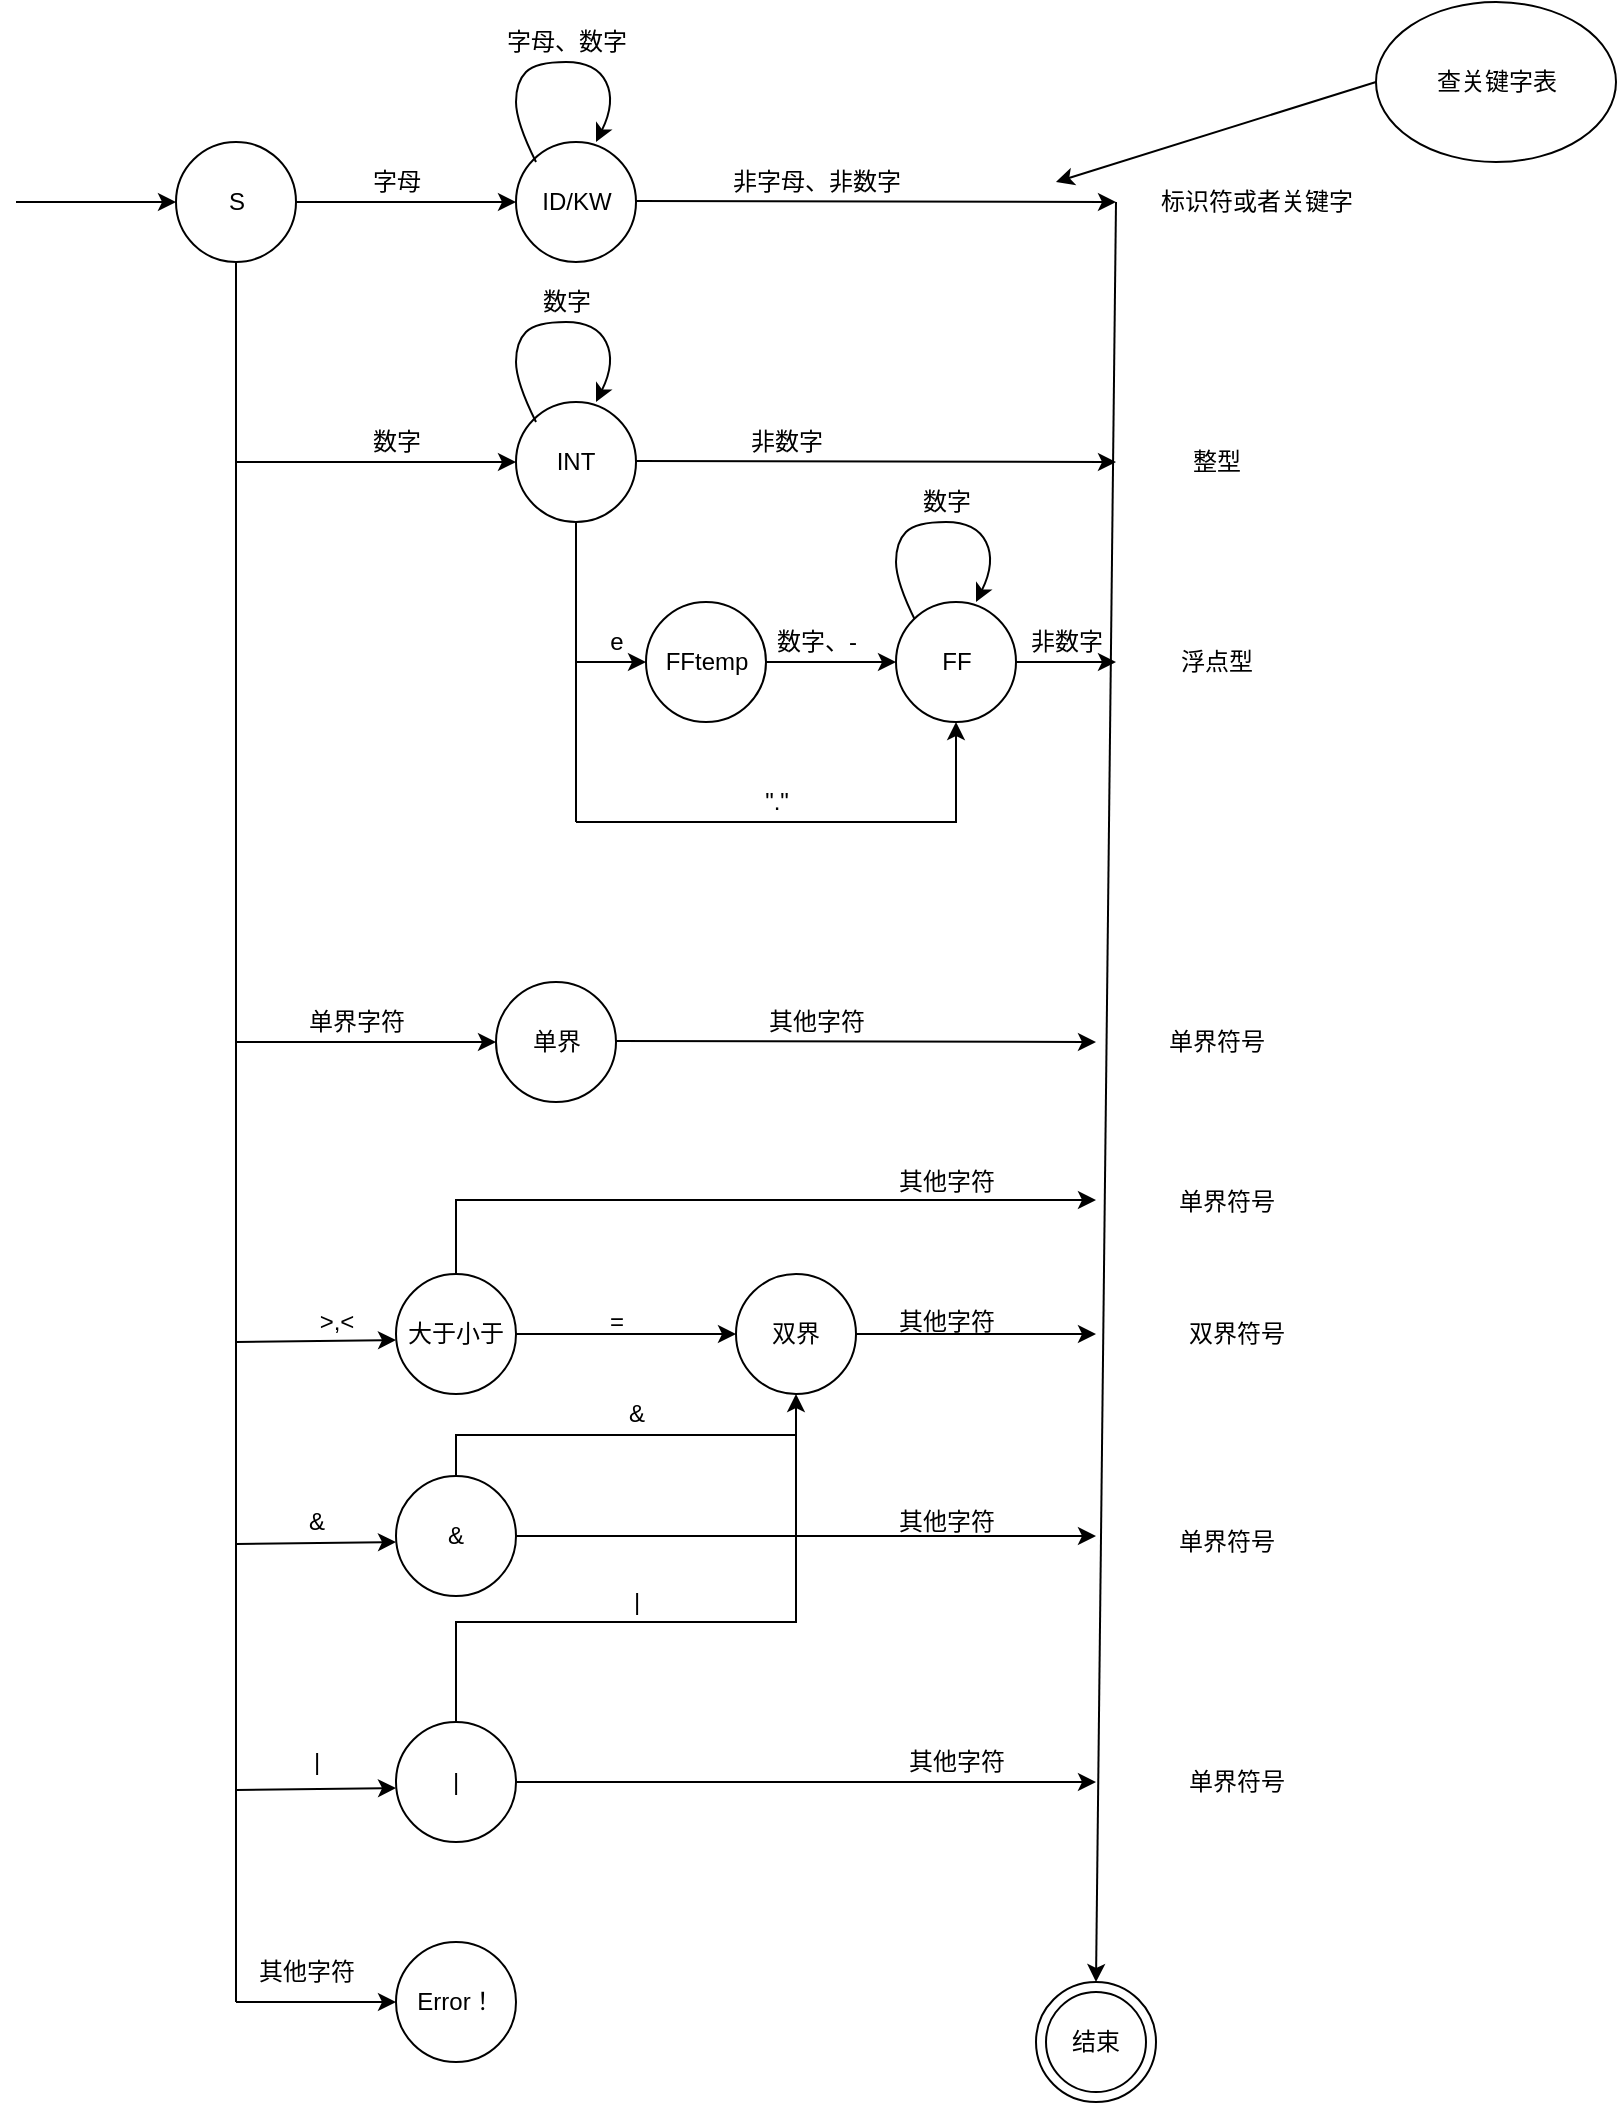 <mxfile version="17.2.4" type="github">
  <diagram id="dC4g89JmHl8n1wER_1kU" name="Page-1">
    <mxGraphModel dx="981" dy="542" grid="1" gridSize="10" guides="1" tooltips="1" connect="1" arrows="1" fold="1" page="1" pageScale="1" pageWidth="1169" pageHeight="1654" math="0" shadow="0">
      <root>
        <mxCell id="0" />
        <mxCell id="1" parent="0" />
        <mxCell id="KV3lKNW2GALLuynHb-iU-1" value="" style="endArrow=classic;html=1;rounded=0;" edge="1" parent="1">
          <mxGeometry width="50" height="50" relative="1" as="geometry">
            <mxPoint x="120" y="440" as="sourcePoint" />
            <mxPoint x="200" y="440" as="targetPoint" />
          </mxGeometry>
        </mxCell>
        <mxCell id="KV3lKNW2GALLuynHb-iU-2" value="" style="ellipse;whiteSpace=wrap;html=1;aspect=fixed;" vertex="1" parent="1">
          <mxGeometry x="200" y="410" width="60" height="60" as="geometry" />
        </mxCell>
        <mxCell id="KV3lKNW2GALLuynHb-iU-3" value="" style="endArrow=classic;html=1;rounded=0;entryX=0;entryY=0.5;entryDx=0;entryDy=0;" edge="1" parent="1" target="KV3lKNW2GALLuynHb-iU-4">
          <mxGeometry width="50" height="50" relative="1" as="geometry">
            <mxPoint x="260" y="440" as="sourcePoint" />
            <mxPoint x="330" y="440" as="targetPoint" />
          </mxGeometry>
        </mxCell>
        <mxCell id="KV3lKNW2GALLuynHb-iU-4" value="" style="ellipse;whiteSpace=wrap;html=1;aspect=fixed;" vertex="1" parent="1">
          <mxGeometry x="370" y="410" width="60" height="60" as="geometry" />
        </mxCell>
        <mxCell id="KV3lKNW2GALLuynHb-iU-5" value="" style="endArrow=classic;html=1;rounded=0;" edge="1" parent="1">
          <mxGeometry width="50" height="50" relative="1" as="geometry">
            <mxPoint x="430" y="439.5" as="sourcePoint" />
            <mxPoint x="670" y="440" as="targetPoint" />
          </mxGeometry>
        </mxCell>
        <mxCell id="KV3lKNW2GALLuynHb-iU-6" value="" style="curved=1;endArrow=classic;html=1;rounded=0;" edge="1" parent="1">
          <mxGeometry width="50" height="50" relative="1" as="geometry">
            <mxPoint x="380" y="420" as="sourcePoint" />
            <mxPoint x="410" y="410" as="targetPoint" />
            <Array as="points">
              <mxPoint x="370" y="400" />
              <mxPoint x="370" y="380" />
              <mxPoint x="380" y="370" />
              <mxPoint x="410" y="370" />
              <mxPoint x="420" y="390" />
            </Array>
          </mxGeometry>
        </mxCell>
        <mxCell id="KV3lKNW2GALLuynHb-iU-7" value="" style="endArrow=none;html=1;rounded=0;" edge="1" parent="1">
          <mxGeometry width="50" height="50" relative="1" as="geometry">
            <mxPoint x="230" y="1340" as="sourcePoint" />
            <mxPoint x="230" y="470" as="targetPoint" />
          </mxGeometry>
        </mxCell>
        <mxCell id="KV3lKNW2GALLuynHb-iU-8" value="" style="endArrow=classic;html=1;rounded=0;" edge="1" parent="1">
          <mxGeometry width="50" height="50" relative="1" as="geometry">
            <mxPoint x="230" y="570" as="sourcePoint" />
            <mxPoint x="370" y="570" as="targetPoint" />
          </mxGeometry>
        </mxCell>
        <mxCell id="KV3lKNW2GALLuynHb-iU-9" value="INT" style="ellipse;whiteSpace=wrap;html=1;aspect=fixed;" vertex="1" parent="1">
          <mxGeometry x="370" y="540" width="60" height="60" as="geometry" />
        </mxCell>
        <mxCell id="KV3lKNW2GALLuynHb-iU-10" value="" style="endArrow=classic;html=1;rounded=0;" edge="1" parent="1">
          <mxGeometry width="50" height="50" relative="1" as="geometry">
            <mxPoint x="430" y="569.5" as="sourcePoint" />
            <mxPoint x="670" y="570" as="targetPoint" />
          </mxGeometry>
        </mxCell>
        <mxCell id="KV3lKNW2GALLuynHb-iU-11" value="" style="curved=1;endArrow=classic;html=1;rounded=0;" edge="1" parent="1">
          <mxGeometry width="50" height="50" relative="1" as="geometry">
            <mxPoint x="380" y="550" as="sourcePoint" />
            <mxPoint x="410" y="540" as="targetPoint" />
            <Array as="points">
              <mxPoint x="370" y="530" />
              <mxPoint x="370" y="510" />
              <mxPoint x="380" y="500" />
              <mxPoint x="410" y="500" />
              <mxPoint x="420" y="520" />
            </Array>
          </mxGeometry>
        </mxCell>
        <mxCell id="KV3lKNW2GALLuynHb-iU-12" value="" style="endArrow=classic;html=1;rounded=0;" edge="1" parent="1">
          <mxGeometry width="50" height="50" relative="1" as="geometry">
            <mxPoint x="230" y="860" as="sourcePoint" />
            <mxPoint x="360" y="860" as="targetPoint" />
          </mxGeometry>
        </mxCell>
        <mxCell id="KV3lKNW2GALLuynHb-iU-13" value="" style="ellipse;whiteSpace=wrap;html=1;aspect=fixed;" vertex="1" parent="1">
          <mxGeometry x="360" y="830" width="60" height="60" as="geometry" />
        </mxCell>
        <mxCell id="KV3lKNW2GALLuynHb-iU-14" value="" style="endArrow=classic;html=1;rounded=0;" edge="1" parent="1">
          <mxGeometry width="50" height="50" relative="1" as="geometry">
            <mxPoint x="420" y="859.5" as="sourcePoint" />
            <mxPoint x="660" y="860" as="targetPoint" />
          </mxGeometry>
        </mxCell>
        <mxCell id="KV3lKNW2GALLuynHb-iU-16" value="" style="endArrow=classic;html=1;rounded=0;" edge="1" parent="1">
          <mxGeometry width="50" height="50" relative="1" as="geometry">
            <mxPoint x="230" y="1010" as="sourcePoint" />
            <mxPoint x="310" y="1009" as="targetPoint" />
          </mxGeometry>
        </mxCell>
        <mxCell id="KV3lKNW2GALLuynHb-iU-25" style="edgeStyle=orthogonalEdgeStyle;rounded=0;orthogonalLoop=1;jettySize=auto;html=1;exitX=1;exitY=0.5;exitDx=0;exitDy=0;entryX=0;entryY=0.5;entryDx=0;entryDy=0;" edge="1" parent="1" source="KV3lKNW2GALLuynHb-iU-17" target="KV3lKNW2GALLuynHb-iU-23">
          <mxGeometry relative="1" as="geometry" />
        </mxCell>
        <mxCell id="KV3lKNW2GALLuynHb-iU-17" value="大于小于" style="ellipse;whiteSpace=wrap;html=1;aspect=fixed;" vertex="1" parent="1">
          <mxGeometry x="310" y="976" width="60" height="60" as="geometry" />
        </mxCell>
        <mxCell id="KV3lKNW2GALLuynHb-iU-26" style="edgeStyle=orthogonalEdgeStyle;rounded=0;orthogonalLoop=1;jettySize=auto;html=1;exitX=1;exitY=0.5;exitDx=0;exitDy=0;" edge="1" parent="1" source="KV3lKNW2GALLuynHb-iU-23">
          <mxGeometry relative="1" as="geometry">
            <mxPoint x="660" y="1006" as="targetPoint" />
          </mxGeometry>
        </mxCell>
        <mxCell id="KV3lKNW2GALLuynHb-iU-23" value="双界" style="ellipse;whiteSpace=wrap;html=1;aspect=fixed;" vertex="1" parent="1">
          <mxGeometry x="480" y="976" width="60" height="60" as="geometry" />
        </mxCell>
        <mxCell id="KV3lKNW2GALLuynHb-iU-28" value="" style="endArrow=classic;html=1;rounded=0;entryX=0.5;entryY=0;entryDx=0;entryDy=0;" edge="1" parent="1" target="KV3lKNW2GALLuynHb-iU-33">
          <mxGeometry width="50" height="50" relative="1" as="geometry">
            <mxPoint x="670" y="440" as="sourcePoint" />
            <mxPoint x="670" y="940" as="targetPoint" />
          </mxGeometry>
        </mxCell>
        <mxCell id="KV3lKNW2GALLuynHb-iU-32" value="" style="endArrow=classic;html=1;rounded=0;" edge="1" parent="1">
          <mxGeometry width="50" height="50" relative="1" as="geometry">
            <mxPoint x="340" y="976" as="sourcePoint" />
            <mxPoint x="660" y="939" as="targetPoint" />
            <Array as="points">
              <mxPoint x="340" y="939" />
              <mxPoint x="480" y="939" />
            </Array>
          </mxGeometry>
        </mxCell>
        <mxCell id="KV3lKNW2GALLuynHb-iU-33" value="" style="ellipse;whiteSpace=wrap;html=1;aspect=fixed;" vertex="1" parent="1">
          <mxGeometry x="630" y="1330" width="60" height="60" as="geometry" />
        </mxCell>
        <mxCell id="KV3lKNW2GALLuynHb-iU-34" value="结束" style="ellipse;whiteSpace=wrap;html=1;aspect=fixed;" vertex="1" parent="1">
          <mxGeometry x="635" y="1335" width="50" height="50" as="geometry" />
        </mxCell>
        <mxCell id="KV3lKNW2GALLuynHb-iU-69" style="edgeStyle=orthogonalEdgeStyle;rounded=0;orthogonalLoop=1;jettySize=auto;html=1;exitX=1;exitY=0.5;exitDx=0;exitDy=0;entryX=0;entryY=0.5;entryDx=0;entryDy=0;" edge="1" parent="1" source="KV3lKNW2GALLuynHb-iU-38" target="KV3lKNW2GALLuynHb-iU-67">
          <mxGeometry relative="1" as="geometry" />
        </mxCell>
        <mxCell id="KV3lKNW2GALLuynHb-iU-38" value="" style="ellipse;whiteSpace=wrap;html=1;aspect=fixed;" vertex="1" parent="1">
          <mxGeometry x="435" y="640" width="60" height="60" as="geometry" />
        </mxCell>
        <mxCell id="KV3lKNW2GALLuynHb-iU-46" value="" style="endArrow=classic;html=1;rounded=0;exitX=0.5;exitY=1;exitDx=0;exitDy=0;entryX=0;entryY=0.5;entryDx=0;entryDy=0;" edge="1" parent="1" source="KV3lKNW2GALLuynHb-iU-9" target="KV3lKNW2GALLuynHb-iU-38">
          <mxGeometry width="50" height="50" relative="1" as="geometry">
            <mxPoint x="630" y="670" as="sourcePoint" />
            <mxPoint x="680" y="620" as="targetPoint" />
            <Array as="points">
              <mxPoint x="400" y="670" />
            </Array>
          </mxGeometry>
        </mxCell>
        <mxCell id="KV3lKNW2GALLuynHb-iU-48" value="" style="curved=1;endArrow=classic;html=1;rounded=0;" edge="1" parent="1">
          <mxGeometry width="50" height="50" relative="1" as="geometry">
            <mxPoint x="570" y="650" as="sourcePoint" />
            <mxPoint x="600" y="640" as="targetPoint" />
            <Array as="points">
              <mxPoint x="560" y="630" />
              <mxPoint x="560" y="610" />
              <mxPoint x="570" y="600" />
              <mxPoint x="600" y="600" />
              <mxPoint x="610" y="620" />
            </Array>
          </mxGeometry>
        </mxCell>
        <mxCell id="KV3lKNW2GALLuynHb-iU-49" value="" style="endArrow=classic;html=1;rounded=0;" edge="1" parent="1" target="KV3lKNW2GALLuynHb-iU-50">
          <mxGeometry width="50" height="50" relative="1" as="geometry">
            <mxPoint x="230" y="1340" as="sourcePoint" />
            <mxPoint x="320" y="1340" as="targetPoint" />
          </mxGeometry>
        </mxCell>
        <mxCell id="KV3lKNW2GALLuynHb-iU-50" value="Error！" style="ellipse;whiteSpace=wrap;html=1;aspect=fixed;" vertex="1" parent="1">
          <mxGeometry x="310" y="1310" width="60" height="60" as="geometry" />
        </mxCell>
        <mxCell id="KV3lKNW2GALLuynHb-iU-51" value="S" style="text;html=1;resizable=0;autosize=1;align=center;verticalAlign=middle;points=[];fillColor=none;strokeColor=none;rounded=0;" vertex="1" parent="1">
          <mxGeometry x="220" y="430" width="20" height="20" as="geometry" />
        </mxCell>
        <mxCell id="KV3lKNW2GALLuynHb-iU-53" value="ID/KW" style="text;html=1;resizable=0;autosize=1;align=center;verticalAlign=middle;points=[];fillColor=none;strokeColor=none;rounded=0;" vertex="1" parent="1">
          <mxGeometry x="375" y="430" width="50" height="20" as="geometry" />
        </mxCell>
        <mxCell id="KV3lKNW2GALLuynHb-iU-54" value="非字母、非数字" style="text;html=1;resizable=0;autosize=1;align=center;verticalAlign=middle;points=[];fillColor=none;strokeColor=none;rounded=0;" vertex="1" parent="1">
          <mxGeometry x="470" y="420" width="100" height="20" as="geometry" />
        </mxCell>
        <mxCell id="KV3lKNW2GALLuynHb-iU-55" value="字母" style="text;html=1;resizable=0;autosize=1;align=center;verticalAlign=middle;points=[];fillColor=none;strokeColor=none;rounded=0;" vertex="1" parent="1">
          <mxGeometry x="290" y="420" width="40" height="20" as="geometry" />
        </mxCell>
        <mxCell id="KV3lKNW2GALLuynHb-iU-56" value="" style="endArrow=classic;html=1;rounded=0;" edge="1" parent="1">
          <mxGeometry width="50" height="50" relative="1" as="geometry">
            <mxPoint x="800" y="380" as="sourcePoint" />
            <mxPoint x="640" y="430" as="targetPoint" />
          </mxGeometry>
        </mxCell>
        <mxCell id="KV3lKNW2GALLuynHb-iU-57" value="" style="ellipse;whiteSpace=wrap;html=1;" vertex="1" parent="1">
          <mxGeometry x="800" y="340" width="120" height="80" as="geometry" />
        </mxCell>
        <mxCell id="KV3lKNW2GALLuynHb-iU-58" value="查关键字表" style="text;html=1;resizable=0;autosize=1;align=center;verticalAlign=middle;points=[];fillColor=none;strokeColor=none;rounded=0;" vertex="1" parent="1">
          <mxGeometry x="820" y="370" width="80" height="20" as="geometry" />
        </mxCell>
        <mxCell id="KV3lKNW2GALLuynHb-iU-59" value="数字" style="text;html=1;resizable=0;autosize=1;align=center;verticalAlign=middle;points=[];fillColor=none;strokeColor=none;rounded=0;" vertex="1" parent="1">
          <mxGeometry x="290" y="550" width="40" height="20" as="geometry" />
        </mxCell>
        <mxCell id="KV3lKNW2GALLuynHb-iU-60" value="数字" style="text;html=1;resizable=0;autosize=1;align=center;verticalAlign=middle;points=[];fillColor=none;strokeColor=none;rounded=0;" vertex="1" parent="1">
          <mxGeometry x="375" y="480" width="40" height="20" as="geometry" />
        </mxCell>
        <mxCell id="KV3lKNW2GALLuynHb-iU-61" value="e" style="text;html=1;resizable=0;autosize=1;align=center;verticalAlign=middle;points=[];fillColor=none;strokeColor=none;rounded=0;" vertex="1" parent="1">
          <mxGeometry x="410" y="650" width="20" height="20" as="geometry" />
        </mxCell>
        <mxCell id="KV3lKNW2GALLuynHb-iU-62" value="非数字" style="text;html=1;resizable=0;autosize=1;align=center;verticalAlign=middle;points=[];fillColor=none;strokeColor=none;rounded=0;" vertex="1" parent="1">
          <mxGeometry x="620" y="650" width="50" height="20" as="geometry" />
        </mxCell>
        <mxCell id="KV3lKNW2GALLuynHb-iU-63" value="非数字" style="text;html=1;resizable=0;autosize=1;align=center;verticalAlign=middle;points=[];fillColor=none;strokeColor=none;rounded=0;" vertex="1" parent="1">
          <mxGeometry x="480" y="550" width="50" height="20" as="geometry" />
        </mxCell>
        <mxCell id="KV3lKNW2GALLuynHb-iU-64" value="字母、数字" style="text;html=1;resizable=0;autosize=1;align=center;verticalAlign=middle;points=[];fillColor=none;strokeColor=none;rounded=0;" vertex="1" parent="1">
          <mxGeometry x="355" y="350" width="80" height="20" as="geometry" />
        </mxCell>
        <mxCell id="KV3lKNW2GALLuynHb-iU-66" value="FFtemp" style="text;html=1;resizable=0;autosize=1;align=center;verticalAlign=middle;points=[];fillColor=none;strokeColor=none;rounded=0;" vertex="1" parent="1">
          <mxGeometry x="435" y="660" width="60" height="20" as="geometry" />
        </mxCell>
        <mxCell id="KV3lKNW2GALLuynHb-iU-67" value="" style="ellipse;whiteSpace=wrap;html=1;aspect=fixed;" vertex="1" parent="1">
          <mxGeometry x="560" y="640" width="60" height="60" as="geometry" />
        </mxCell>
        <mxCell id="KV3lKNW2GALLuynHb-iU-72" value="" style="endArrow=classic;html=1;rounded=0;" edge="1" parent="1">
          <mxGeometry width="50" height="50" relative="1" as="geometry">
            <mxPoint x="620" y="670" as="sourcePoint" />
            <mxPoint x="670" y="670" as="targetPoint" />
          </mxGeometry>
        </mxCell>
        <mxCell id="KV3lKNW2GALLuynHb-iU-74" value="数字、-" style="text;html=1;resizable=0;autosize=1;align=center;verticalAlign=middle;points=[];fillColor=none;strokeColor=none;rounded=0;" vertex="1" parent="1">
          <mxGeometry x="490" y="650" width="60" height="20" as="geometry" />
        </mxCell>
        <mxCell id="KV3lKNW2GALLuynHb-iU-76" value="" style="endArrow=classic;html=1;rounded=0;exitX=0.5;exitY=1;exitDx=0;exitDy=0;entryX=0.5;entryY=1;entryDx=0;entryDy=0;startArrow=none;" edge="1" parent="1" source="KV3lKNW2GALLuynHb-iU-79" target="KV3lKNW2GALLuynHb-iU-67">
          <mxGeometry width="50" height="50" relative="1" as="geometry">
            <mxPoint x="630" y="810" as="sourcePoint" />
            <mxPoint x="680" y="760" as="targetPoint" />
            <Array as="points">
              <mxPoint x="400" y="750" />
              <mxPoint x="590" y="750" />
            </Array>
          </mxGeometry>
        </mxCell>
        <mxCell id="KV3lKNW2GALLuynHb-iU-77" value="FF" style="text;html=1;resizable=0;autosize=1;align=center;verticalAlign=middle;points=[];fillColor=none;strokeColor=none;rounded=0;" vertex="1" parent="1">
          <mxGeometry x="575" y="660" width="30" height="20" as="geometry" />
        </mxCell>
        <mxCell id="KV3lKNW2GALLuynHb-iU-78" value="数字" style="text;html=1;resizable=0;autosize=1;align=center;verticalAlign=middle;points=[];fillColor=none;strokeColor=none;rounded=0;" vertex="1" parent="1">
          <mxGeometry x="565" y="580" width="40" height="20" as="geometry" />
        </mxCell>
        <mxCell id="KV3lKNW2GALLuynHb-iU-79" value="&quot;.&quot;" style="text;html=1;resizable=0;autosize=1;align=center;verticalAlign=middle;points=[];fillColor=none;strokeColor=none;rounded=0;" vertex="1" parent="1">
          <mxGeometry x="485" y="730" width="30" height="20" as="geometry" />
        </mxCell>
        <mxCell id="KV3lKNW2GALLuynHb-iU-80" value="" style="endArrow=none;html=1;rounded=0;exitX=0.5;exitY=1;exitDx=0;exitDy=0;" edge="1" parent="1" source="KV3lKNW2GALLuynHb-iU-9">
          <mxGeometry width="50" height="50" relative="1" as="geometry">
            <mxPoint x="400" y="600" as="sourcePoint" />
            <mxPoint x="400" y="750" as="targetPoint" />
            <Array as="points" />
          </mxGeometry>
        </mxCell>
        <mxCell id="KV3lKNW2GALLuynHb-iU-81" value="单界" style="text;html=1;resizable=0;autosize=1;align=center;verticalAlign=middle;points=[];fillColor=none;strokeColor=none;rounded=0;" vertex="1" parent="1">
          <mxGeometry x="370" y="850" width="40" height="20" as="geometry" />
        </mxCell>
        <mxCell id="KV3lKNW2GALLuynHb-iU-82" value="其他字符" style="text;html=1;resizable=0;autosize=1;align=center;verticalAlign=middle;points=[];fillColor=none;strokeColor=none;rounded=0;" vertex="1" parent="1">
          <mxGeometry x="490" y="840" width="60" height="20" as="geometry" />
        </mxCell>
        <mxCell id="KV3lKNW2GALLuynHb-iU-84" value="单界字符" style="text;html=1;resizable=0;autosize=1;align=center;verticalAlign=middle;points=[];fillColor=none;strokeColor=none;rounded=0;" vertex="1" parent="1">
          <mxGeometry x="260" y="840" width="60" height="20" as="geometry" />
        </mxCell>
        <mxCell id="KV3lKNW2GALLuynHb-iU-97" value="" style="endArrow=classic;html=1;rounded=0;" edge="1" parent="1">
          <mxGeometry width="50" height="50" relative="1" as="geometry">
            <mxPoint x="230" y="1111" as="sourcePoint" />
            <mxPoint x="310" y="1110" as="targetPoint" />
          </mxGeometry>
        </mxCell>
        <mxCell id="KV3lKNW2GALLuynHb-iU-108" style="edgeStyle=orthogonalEdgeStyle;rounded=0;orthogonalLoop=1;jettySize=auto;html=1;exitX=0.5;exitY=0;exitDx=0;exitDy=0;entryX=0.5;entryY=1;entryDx=0;entryDy=0;" edge="1" parent="1" source="KV3lKNW2GALLuynHb-iU-99" target="KV3lKNW2GALLuynHb-iU-23">
          <mxGeometry relative="1" as="geometry" />
        </mxCell>
        <mxCell id="KV3lKNW2GALLuynHb-iU-111" style="edgeStyle=orthogonalEdgeStyle;rounded=0;orthogonalLoop=1;jettySize=auto;html=1;exitX=1;exitY=0.5;exitDx=0;exitDy=0;" edge="1" parent="1" source="KV3lKNW2GALLuynHb-iU-99">
          <mxGeometry relative="1" as="geometry">
            <mxPoint x="660" y="1107" as="targetPoint" />
          </mxGeometry>
        </mxCell>
        <mxCell id="KV3lKNW2GALLuynHb-iU-99" value="&amp;amp;" style="ellipse;whiteSpace=wrap;html=1;aspect=fixed;" vertex="1" parent="1">
          <mxGeometry x="310" y="1077" width="60" height="60" as="geometry" />
        </mxCell>
        <mxCell id="KV3lKNW2GALLuynHb-iU-103" value="" style="endArrow=classic;html=1;rounded=0;" edge="1" parent="1">
          <mxGeometry width="50" height="50" relative="1" as="geometry">
            <mxPoint x="230" y="1234" as="sourcePoint" />
            <mxPoint x="310" y="1233" as="targetPoint" />
          </mxGeometry>
        </mxCell>
        <mxCell id="KV3lKNW2GALLuynHb-iU-112" style="edgeStyle=orthogonalEdgeStyle;rounded=0;orthogonalLoop=1;jettySize=auto;html=1;exitX=1;exitY=0.5;exitDx=0;exitDy=0;" edge="1" parent="1" source="KV3lKNW2GALLuynHb-iU-104">
          <mxGeometry relative="1" as="geometry">
            <mxPoint x="660" y="1230" as="targetPoint" />
          </mxGeometry>
        </mxCell>
        <mxCell id="KV3lKNW2GALLuynHb-iU-104" value="|" style="ellipse;whiteSpace=wrap;html=1;aspect=fixed;" vertex="1" parent="1">
          <mxGeometry x="310" y="1200" width="60" height="60" as="geometry" />
        </mxCell>
        <mxCell id="KV3lKNW2GALLuynHb-iU-110" value="" style="endArrow=none;html=1;rounded=0;exitX=0.5;exitY=0;exitDx=0;exitDy=0;" edge="1" parent="1" source="KV3lKNW2GALLuynHb-iU-104">
          <mxGeometry width="50" height="50" relative="1" as="geometry">
            <mxPoint x="460" y="1100" as="sourcePoint" />
            <mxPoint x="510" y="1050" as="targetPoint" />
            <Array as="points">
              <mxPoint x="340" y="1150" />
              <mxPoint x="510" y="1150" />
            </Array>
          </mxGeometry>
        </mxCell>
        <mxCell id="KV3lKNW2GALLuynHb-iU-113" value="其他字符" style="text;html=1;resizable=0;autosize=1;align=center;verticalAlign=middle;points=[];fillColor=none;strokeColor=none;rounded=0;" vertex="1" parent="1">
          <mxGeometry x="555" y="920" width="60" height="20" as="geometry" />
        </mxCell>
        <mxCell id="KV3lKNW2GALLuynHb-iU-115" value="其他字符" style="text;html=1;resizable=0;autosize=1;align=center;verticalAlign=middle;points=[];fillColor=none;strokeColor=none;rounded=0;" vertex="1" parent="1">
          <mxGeometry x="555" y="1090" width="60" height="20" as="geometry" />
        </mxCell>
        <mxCell id="KV3lKNW2GALLuynHb-iU-116" value="其他字符" style="text;html=1;resizable=0;autosize=1;align=center;verticalAlign=middle;points=[];fillColor=none;strokeColor=none;rounded=0;" vertex="1" parent="1">
          <mxGeometry x="560" y="1210" width="60" height="20" as="geometry" />
        </mxCell>
        <mxCell id="KV3lKNW2GALLuynHb-iU-117" value="&amp;amp;" style="text;html=1;resizable=0;autosize=1;align=center;verticalAlign=middle;points=[];fillColor=none;strokeColor=none;rounded=0;" vertex="1" parent="1">
          <mxGeometry x="420" y="1036" width="20" height="20" as="geometry" />
        </mxCell>
        <mxCell id="KV3lKNW2GALLuynHb-iU-118" value="|" style="text;html=1;resizable=0;autosize=1;align=center;verticalAlign=middle;points=[];fillColor=none;strokeColor=none;rounded=0;" vertex="1" parent="1">
          <mxGeometry x="420" y="1130" width="20" height="20" as="geometry" />
        </mxCell>
        <mxCell id="KV3lKNW2GALLuynHb-iU-119" value="&amp;amp;" style="text;html=1;resizable=0;autosize=1;align=center;verticalAlign=middle;points=[];fillColor=none;strokeColor=none;rounded=0;" vertex="1" parent="1">
          <mxGeometry x="260" y="1090" width="20" height="20" as="geometry" />
        </mxCell>
        <mxCell id="KV3lKNW2GALLuynHb-iU-120" value="|" style="text;html=1;resizable=0;autosize=1;align=center;verticalAlign=middle;points=[];fillColor=none;strokeColor=none;rounded=0;" vertex="1" parent="1">
          <mxGeometry x="260" y="1210" width="20" height="20" as="geometry" />
        </mxCell>
        <mxCell id="KV3lKNW2GALLuynHb-iU-121" value="&amp;gt;,&amp;lt;" style="text;html=1;resizable=0;autosize=1;align=center;verticalAlign=middle;points=[];fillColor=none;strokeColor=none;rounded=0;" vertex="1" parent="1">
          <mxGeometry x="265" y="990" width="30" height="20" as="geometry" />
        </mxCell>
        <mxCell id="KV3lKNW2GALLuynHb-iU-122" value="其他字符" style="text;html=1;resizable=0;autosize=1;align=center;verticalAlign=middle;points=[];fillColor=none;strokeColor=none;rounded=0;" vertex="1" parent="1">
          <mxGeometry x="555" y="990" width="60" height="20" as="geometry" />
        </mxCell>
        <mxCell id="KV3lKNW2GALLuynHb-iU-123" value="其他字符" style="text;html=1;resizable=0;autosize=1;align=center;verticalAlign=middle;points=[];fillColor=none;strokeColor=none;rounded=0;" vertex="1" parent="1">
          <mxGeometry x="235" y="1315" width="60" height="20" as="geometry" />
        </mxCell>
        <mxCell id="KV3lKNW2GALLuynHb-iU-125" value="=" style="text;html=1;resizable=0;autosize=1;align=center;verticalAlign=middle;points=[];fillColor=none;strokeColor=none;rounded=0;" vertex="1" parent="1">
          <mxGeometry x="410" y="990" width="20" height="20" as="geometry" />
        </mxCell>
        <mxCell id="KV3lKNW2GALLuynHb-iU-126" value="标识符或者关键字" style="text;html=1;resizable=0;autosize=1;align=center;verticalAlign=middle;points=[];fillColor=none;strokeColor=none;rounded=0;" vertex="1" parent="1">
          <mxGeometry x="685" y="430" width="110" height="20" as="geometry" />
        </mxCell>
        <mxCell id="KV3lKNW2GALLuynHb-iU-127" value="整型" style="text;html=1;resizable=0;autosize=1;align=center;verticalAlign=middle;points=[];fillColor=none;strokeColor=none;rounded=0;" vertex="1" parent="1">
          <mxGeometry x="700" y="560" width="40" height="20" as="geometry" />
        </mxCell>
        <mxCell id="KV3lKNW2GALLuynHb-iU-128" value="浮点型" style="text;html=1;resizable=0;autosize=1;align=center;verticalAlign=middle;points=[];fillColor=none;strokeColor=none;rounded=0;" vertex="1" parent="1">
          <mxGeometry x="695" y="660" width="50" height="20" as="geometry" />
        </mxCell>
        <mxCell id="KV3lKNW2GALLuynHb-iU-129" value="单界符号" style="text;html=1;resizable=0;autosize=1;align=center;verticalAlign=middle;points=[];fillColor=none;strokeColor=none;rounded=0;" vertex="1" parent="1">
          <mxGeometry x="690" y="850" width="60" height="20" as="geometry" />
        </mxCell>
        <mxCell id="KV3lKNW2GALLuynHb-iU-130" value="单界符号" style="text;html=1;resizable=0;autosize=1;align=center;verticalAlign=middle;points=[];fillColor=none;strokeColor=none;rounded=0;" vertex="1" parent="1">
          <mxGeometry x="695" y="930" width="60" height="20" as="geometry" />
        </mxCell>
        <mxCell id="KV3lKNW2GALLuynHb-iU-131" value="单界符号" style="text;html=1;resizable=0;autosize=1;align=center;verticalAlign=middle;points=[];fillColor=none;strokeColor=none;rounded=0;" vertex="1" parent="1">
          <mxGeometry x="695" y="1100" width="60" height="20" as="geometry" />
        </mxCell>
        <mxCell id="KV3lKNW2GALLuynHb-iU-132" value="单界符号" style="text;html=1;resizable=0;autosize=1;align=center;verticalAlign=middle;points=[];fillColor=none;strokeColor=none;rounded=0;" vertex="1" parent="1">
          <mxGeometry x="700" y="1220" width="60" height="20" as="geometry" />
        </mxCell>
        <mxCell id="KV3lKNW2GALLuynHb-iU-133" value="双界符号" style="text;html=1;resizable=0;autosize=1;align=center;verticalAlign=middle;points=[];fillColor=none;strokeColor=none;rounded=0;" vertex="1" parent="1">
          <mxGeometry x="700" y="996" width="60" height="20" as="geometry" />
        </mxCell>
      </root>
    </mxGraphModel>
  </diagram>
</mxfile>
